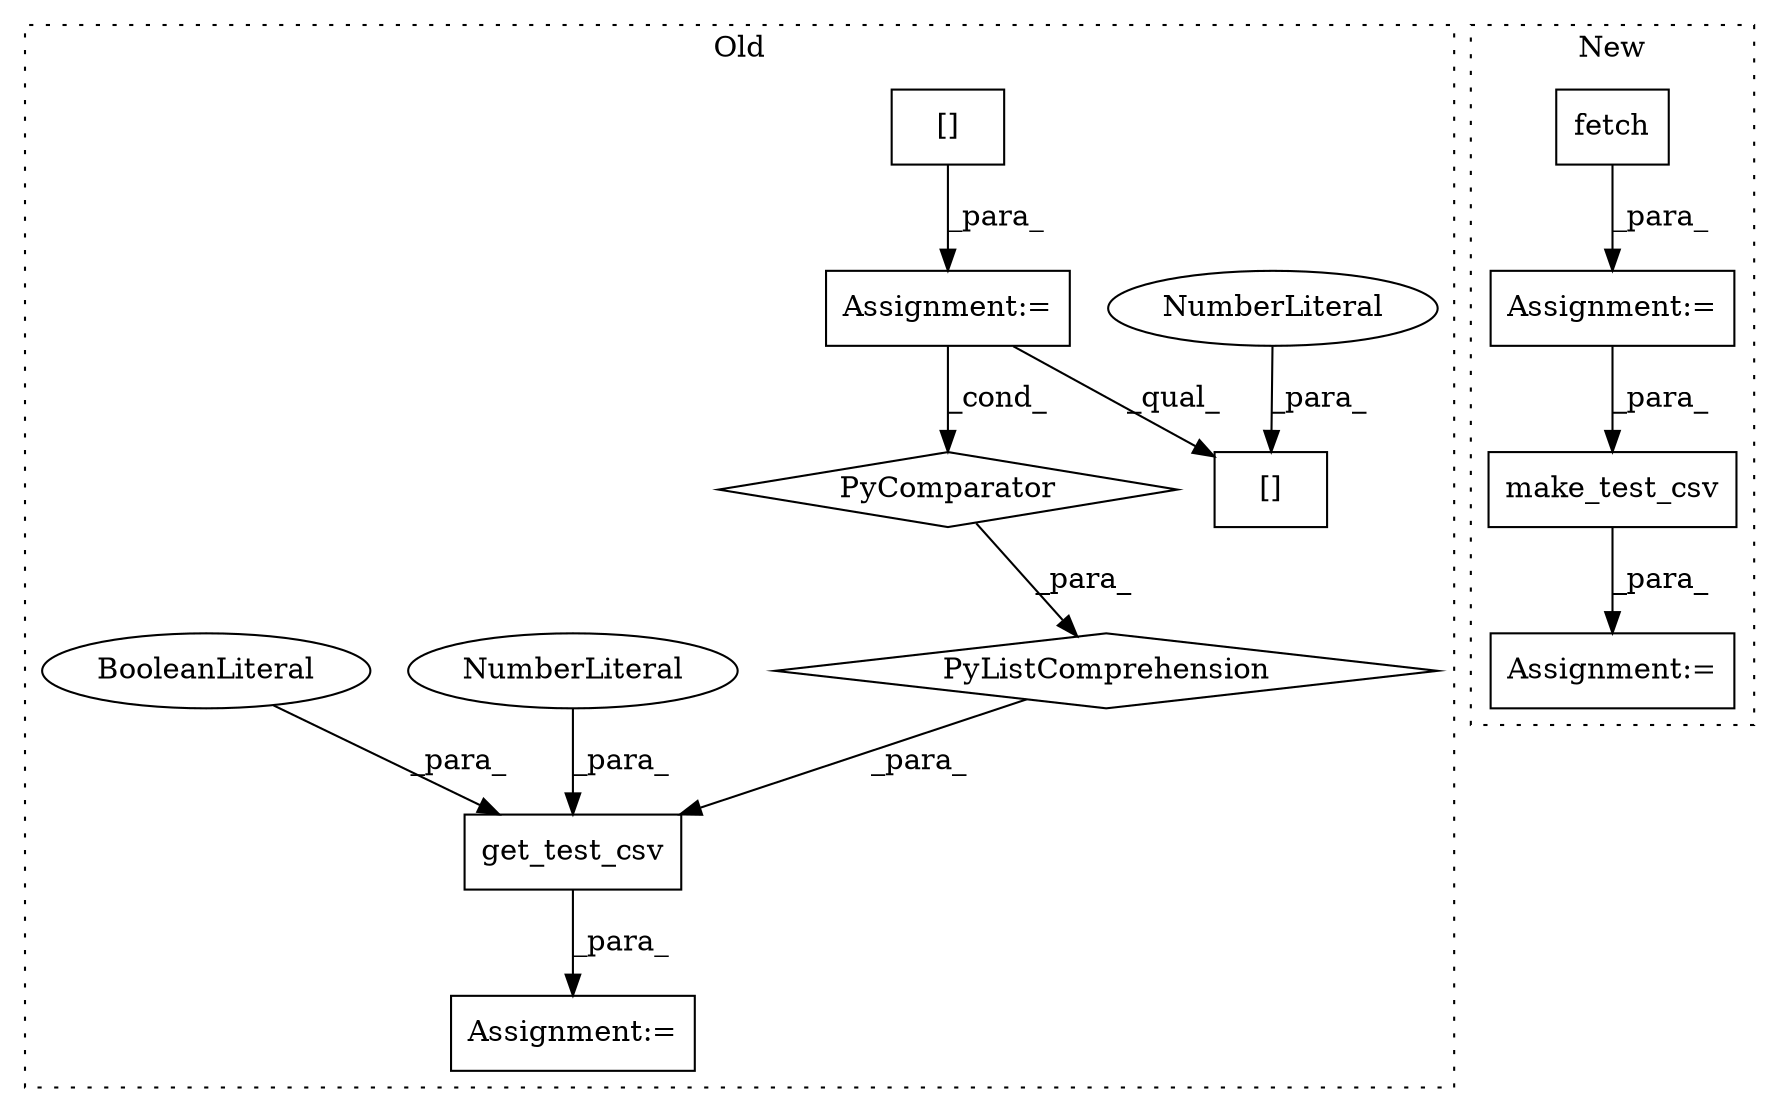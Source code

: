 digraph G {
subgraph cluster0 {
1 [label="[]" a="2" s="3552,3555" l="2,1" shape="box"];
5 [label="NumberLiteral" a="34" s="3554" l="1" shape="ellipse"];
7 [label="Assignment:=" a="7" s="3614" l="51" shape="box"];
8 [label="PyComparator" a="113" s="3614" l="51" shape="diamond"];
9 [label="[]" a="2" s="3621,3655" l="22,1" shape="box"];
10 [label="get_test_csv" a="32" s="3505,3673" l="13,-5" shape="box"];
11 [label="NumberLiteral" a="34" s="3532" l="3" shape="ellipse"];
12 [label="BooleanLiteral" a="9" s="3536" l="4" shape="ellipse"];
13 [label="Assignment:=" a="7" s="3504" l="1" shape="box"];
14 [label="PyListComprehension" a="109" s="3552" l="121" shape="diamond"];
label = "Old";
style="dotted";
}
subgraph cluster1 {
2 [label="make_test_csv" a="32" s="3542,3577" l="14,1" shape="box"];
3 [label="Assignment:=" a="7" s="3500" l="1" shape="box"];
4 [label="Assignment:=" a="7" s="3541" l="1" shape="box"];
6 [label="fetch" a="32" s="3501,3511" l="6,1" shape="box"];
label = "New";
style="dotted";
}
2 -> 4 [label="_para_"];
3 -> 2 [label="_para_"];
5 -> 1 [label="_para_"];
6 -> 3 [label="_para_"];
7 -> 8 [label="_cond_"];
7 -> 1 [label="_qual_"];
8 -> 14 [label="_para_"];
9 -> 7 [label="_para_"];
10 -> 13 [label="_para_"];
11 -> 10 [label="_para_"];
12 -> 10 [label="_para_"];
14 -> 10 [label="_para_"];
}